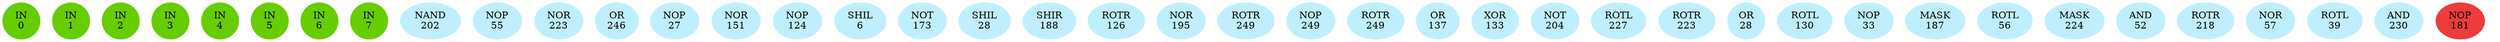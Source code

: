 graph EACircuit {
rankdir=BT;
ranksep=0.75;
ordering=out;
splines=polyline;
node [style=filled, color=lightblue2];

{ rank=same;
node [color=chartreuse3];
"-1_0"[label="IN\n0"];
node [color=chartreuse3];
"-1_1"[label="IN\n1"];
node [color=chartreuse3];
"-1_2"[label="IN\n2"];
node [color=chartreuse3];
"-1_3"[label="IN\n3"];
node [color=chartreuse3];
"-1_4"[label="IN\n4"];
node [color=chartreuse3];
"-1_5"[label="IN\n5"];
node [color=chartreuse3];
"-1_6"[label="IN\n6"];
node [color=chartreuse3];
"-1_7"[label="IN\n7"];
}
{ rank=same;
node [color=lightblue1];
"0_0"[label="NAND\n202"];
node [color=lightblue1];
"0_1"[label="NOP\n55"];
node [color=lightblue1];
"0_2"[label="NOR\n223"];
node [color=lightblue1];
"0_3"[label="OR\n246"];
node [color=lightblue1];
"0_4"[label="NOP\n27"];
node [color=lightblue1];
"0_5"[label="NOR\n151"];
node [color=lightblue1];
"0_6"[label="NOP\n124"];
node [color=lightblue1];
"0_7"[label="SHIL\n6"];
}
{ rank=same;
node [color=lightblue1];
"1_0"[label="NOT\n173"];
node [color=lightblue1];
"1_1"[label="SHIL\n28"];
node [color=lightblue1];
"1_2"[label="SHIR\n188"];
node [color=lightblue1];
"1_3"[label="ROTR\n126"];
node [color=lightblue1];
"1_4"[label="NOR\n195"];
node [color=lightblue1];
"1_5"[label="ROTR\n249"];
node [color=lightblue1];
"1_6"[label="NOP\n249"];
node [color=lightblue1];
"1_7"[label="ROTR\n249"];
}
{ rank=same;
node [color=lightblue1];
"2_0"[label="OR\n137"];
node [color=lightblue1];
"2_1"[label="XOR\n133"];
node [color=lightblue1];
"2_2"[label="NOT\n204"];
node [color=lightblue1];
"2_3"[label="ROTL\n227"];
node [color=lightblue1];
"2_4"[label="ROTR\n223"];
node [color=lightblue1];
"2_5"[label="OR\n28"];
node [color=lightblue1];
"2_6"[label="ROTL\n130"];
node [color=lightblue1];
"2_7"[label="NOP\n33"];
}
{ rank=same;
node [color=lightblue1];
"3_0"[label="MASK\n187"];
node [color=lightblue1];
"3_1"[label="ROTL\n56"];
node [color=lightblue1];
"3_2"[label="MASK\n224"];
node [color=lightblue1];
"3_3"[label="AND\n52"];
node [color=lightblue1];
"3_4"[label="ROTR\n218"];
node [color=lightblue1];
"3_5"[label="NOR\n57"];
node [color=lightblue1];
"3_6"[label="ROTL\n39"];
node [color=lightblue1];
"3_7"[label="AND\n230"];
}
{ rank=same;
node [color=brown2];
"4_0"[label="NOP\n181"];
}
edge[style=invis];
"-1_0" -- "-1_1" -- "-1_2" -- "-1_3" -- "-1_4" -- "-1_5" -- "-1_6" -- "-1_7";
"0_0" -- "0_1" -- "0_2" -- "0_3" -- "0_4" -- "0_5" -- "0_6" -- "0_7";
"1_0" -- "1_1" -- "1_2" -- "1_3" -- "1_4" -- "1_5" -- "1_6" -- "1_7";
"2_0" -- "2_1" -- "2_2" -- "2_3" -- "2_4" -- "2_5" -- "2_6" -- "2_7";
"3_0" -- "3_1" -- "3_2" -- "3_3" -- "3_4" -- "3_5" -- "3_6" -- "3_7";
"4_0" -- "4_0";
edge[style=solid];
}